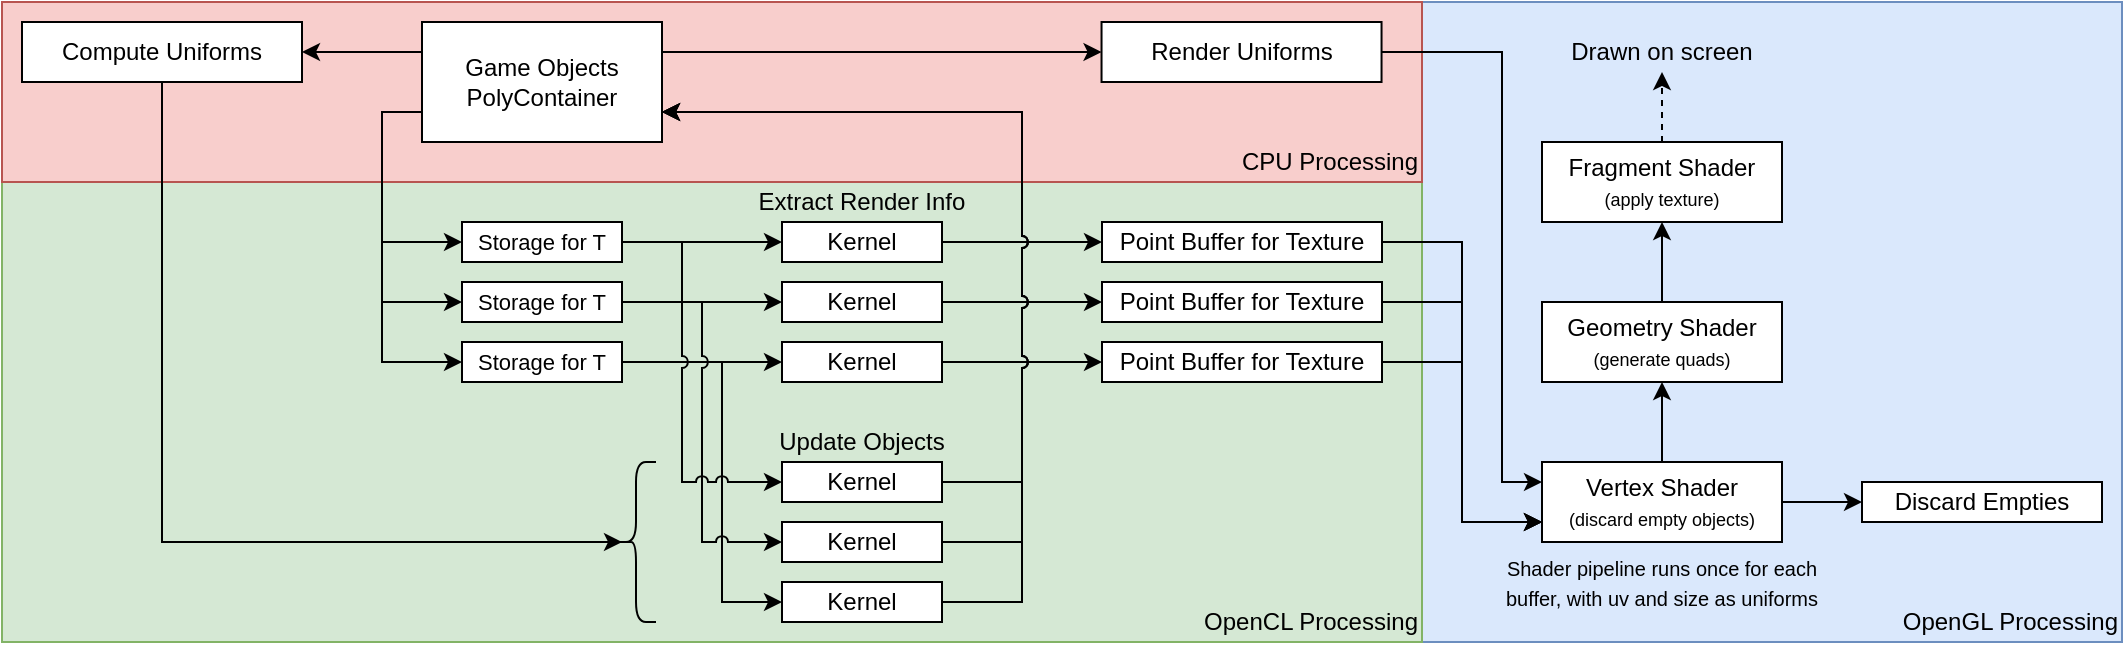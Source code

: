 <mxfile version="12.4.3" type="device" pages="1"><diagram id="Ybi0w5nnjkraK5lsjPgO" name="Page-1"><mxGraphModel dx="1390" dy="292" grid="1" gridSize="10" guides="1" tooltips="1" connect="1" arrows="1" fold="1" page="1" pageScale="1" pageWidth="827" pageHeight="1169" math="0" shadow="0"><root><mxCell id="0"/><mxCell id="1" parent="0"/><mxCell id="ULYte_mJELi2T6EGJLTI-84" value="" style="rounded=0;whiteSpace=wrap;html=1;fillColor=#dae8fc;strokeColor=#6c8ebf;" vertex="1" parent="1"><mxGeometry x="600" y="170" width="350" height="320" as="geometry"/></mxCell><mxCell id="ULYte_mJELi2T6EGJLTI-82" value="" style="rounded=0;whiteSpace=wrap;html=1;fillColor=#d5e8d4;strokeColor=#82b366;" vertex="1" parent="1"><mxGeometry x="-110" y="260" width="710" height="230" as="geometry"/></mxCell><mxCell id="ULYte_mJELi2T6EGJLTI-80" value="" style="rounded=0;whiteSpace=wrap;html=1;fillColor=#f8cecc;strokeColor=#b85450;" vertex="1" parent="1"><mxGeometry x="-110" y="170" width="710" height="90" as="geometry"/></mxCell><mxCell id="ULYte_mJELi2T6EGJLTI-43" style="edgeStyle=orthogonalEdgeStyle;rounded=0;jumpStyle=arc;orthogonalLoop=1;jettySize=auto;html=1;exitX=1;exitY=0.5;exitDx=0;exitDy=0;entryX=0;entryY=0.5;entryDx=0;entryDy=0;" edge="1" parent="1" source="ULYte_mJELi2T6EGJLTI-10" target="ULYte_mJELi2T6EGJLTI-39"><mxGeometry relative="1" as="geometry"><Array as="points"><mxPoint x="250" y="350"/><mxPoint x="250" y="470"/></Array></mxGeometry></mxCell><mxCell id="ULYte_mJELi2T6EGJLTI-26" style="edgeStyle=orthogonalEdgeStyle;rounded=0;orthogonalLoop=1;jettySize=auto;html=1;exitX=1;exitY=0.5;exitDx=0;exitDy=0;" edge="1" parent="1" source="ULYte_mJELi2T6EGJLTI-10" target="ULYte_mJELi2T6EGJLTI-23"><mxGeometry relative="1" as="geometry"/></mxCell><mxCell id="ULYte_mJELi2T6EGJLTI-42" style="edgeStyle=orthogonalEdgeStyle;rounded=0;jumpStyle=arc;orthogonalLoop=1;jettySize=auto;html=1;exitX=1;exitY=0.5;exitDx=0;exitDy=0;entryX=0;entryY=0.5;entryDx=0;entryDy=0;" edge="1" parent="1" source="ULYte_mJELi2T6EGJLTI-9" target="ULYte_mJELi2T6EGJLTI-38"><mxGeometry relative="1" as="geometry"/></mxCell><mxCell id="ULYte_mJELi2T6EGJLTI-24" style="edgeStyle=orthogonalEdgeStyle;rounded=0;orthogonalLoop=1;jettySize=auto;html=1;exitX=1;exitY=0.5;exitDx=0;exitDy=0;entryX=0;entryY=0.5;entryDx=0;entryDy=0;" edge="1" parent="1" source="ULYte_mJELi2T6EGJLTI-6" target="ULYte_mJELi2T6EGJLTI-21"><mxGeometry relative="1" as="geometry"/></mxCell><mxCell id="ULYte_mJELi2T6EGJLTI-6" value="&lt;font style=&quot;font-size: 11px&quot;&gt;Storage for T&lt;/font&gt;" style="rounded=0;whiteSpace=wrap;html=1;" vertex="1" parent="1"><mxGeometry x="120" y="280" width="80" height="20" as="geometry"/></mxCell><mxCell id="ULYte_mJELi2T6EGJLTI-25" style="edgeStyle=orthogonalEdgeStyle;rounded=0;orthogonalLoop=1;jettySize=auto;html=1;exitX=1;exitY=0.5;exitDx=0;exitDy=0;entryX=0;entryY=0.5;entryDx=0;entryDy=0;" edge="1" parent="1" source="ULYte_mJELi2T6EGJLTI-9" target="ULYte_mJELi2T6EGJLTI-22"><mxGeometry relative="1" as="geometry"/></mxCell><mxCell id="ULYte_mJELi2T6EGJLTI-9" value="&lt;span style=&quot;white-space: normal&quot;&gt;&lt;font style=&quot;font-size: 11px&quot;&gt;Storage for T&lt;/font&gt;&lt;/span&gt;" style="rounded=0;whiteSpace=wrap;html=1;" vertex="1" parent="1"><mxGeometry x="120" y="310" width="80" height="20" as="geometry"/></mxCell><mxCell id="ULYte_mJELi2T6EGJLTI-10" value="&lt;span style=&quot;white-space: normal&quot;&gt;&lt;font style=&quot;font-size: 11px&quot;&gt;Storage for T&lt;/font&gt;&lt;/span&gt;" style="rounded=0;whiteSpace=wrap;html=1;" vertex="1" parent="1"><mxGeometry x="120" y="340" width="80" height="20" as="geometry"/></mxCell><mxCell id="ULYte_mJELi2T6EGJLTI-66" style="edgeStyle=orthogonalEdgeStyle;rounded=0;jumpStyle=arc;orthogonalLoop=1;jettySize=auto;html=1;exitX=0;exitY=0.75;exitDx=0;exitDy=0;entryX=0;entryY=0.5;entryDx=0;entryDy=0;" edge="1" parent="1" source="ULYte_mJELi2T6EGJLTI-11" target="ULYte_mJELi2T6EGJLTI-6"><mxGeometry relative="1" as="geometry"/></mxCell><mxCell id="ULYte_mJELi2T6EGJLTI-67" style="edgeStyle=orthogonalEdgeStyle;rounded=0;jumpStyle=arc;orthogonalLoop=1;jettySize=auto;html=1;exitX=0;exitY=0.75;exitDx=0;exitDy=0;entryX=0;entryY=0.5;entryDx=0;entryDy=0;" edge="1" parent="1" source="ULYte_mJELi2T6EGJLTI-11" target="ULYte_mJELi2T6EGJLTI-9"><mxGeometry relative="1" as="geometry"/></mxCell><mxCell id="ULYte_mJELi2T6EGJLTI-68" style="edgeStyle=orthogonalEdgeStyle;rounded=0;jumpStyle=arc;orthogonalLoop=1;jettySize=auto;html=1;exitX=0;exitY=0.75;exitDx=0;exitDy=0;entryX=0;entryY=0.5;entryDx=0;entryDy=0;" edge="1" parent="1" source="ULYte_mJELi2T6EGJLTI-11" target="ULYte_mJELi2T6EGJLTI-10"><mxGeometry relative="1" as="geometry"/></mxCell><mxCell id="ULYte_mJELi2T6EGJLTI-70" style="edgeStyle=orthogonalEdgeStyle;rounded=0;jumpStyle=arc;orthogonalLoop=1;jettySize=auto;html=1;exitX=1;exitY=0.25;exitDx=0;exitDy=0;entryX=0;entryY=0.5;entryDx=0;entryDy=0;" edge="1" parent="1" source="ULYte_mJELi2T6EGJLTI-11" target="ULYte_mJELi2T6EGJLTI-69"><mxGeometry relative="1" as="geometry"/></mxCell><mxCell id="ULYte_mJELi2T6EGJLTI-77" style="edgeStyle=orthogonalEdgeStyle;rounded=0;jumpStyle=arc;orthogonalLoop=1;jettySize=auto;html=1;exitX=0;exitY=0.25;exitDx=0;exitDy=0;entryX=1;entryY=0.5;entryDx=0;entryDy=0;" edge="1" parent="1" source="ULYte_mJELi2T6EGJLTI-11" target="ULYte_mJELi2T6EGJLTI-76"><mxGeometry relative="1" as="geometry"/></mxCell><mxCell id="ULYte_mJELi2T6EGJLTI-11" value="Game Objects&lt;br&gt;PolyContainer" style="rounded=0;whiteSpace=wrap;html=1;" vertex="1" parent="1"><mxGeometry x="100" y="180" width="120" height="60" as="geometry"/></mxCell><mxCell id="ULYte_mJELi2T6EGJLTI-33" style="edgeStyle=orthogonalEdgeStyle;rounded=0;orthogonalLoop=1;jettySize=auto;html=1;exitX=1;exitY=0.5;exitDx=0;exitDy=0;entryX=0;entryY=0.5;entryDx=0;entryDy=0;" edge="1" parent="1" source="ULYte_mJELi2T6EGJLTI-21" target="ULYte_mJELi2T6EGJLTI-30"><mxGeometry relative="1" as="geometry"/></mxCell><mxCell id="ULYte_mJELi2T6EGJLTI-21" value="Kernel" style="rounded=0;whiteSpace=wrap;html=1;" vertex="1" parent="1"><mxGeometry x="280" y="280" width="80" height="20" as="geometry"/></mxCell><mxCell id="ULYte_mJELi2T6EGJLTI-35" style="edgeStyle=orthogonalEdgeStyle;rounded=0;orthogonalLoop=1;jettySize=auto;html=1;exitX=1;exitY=0.5;exitDx=0;exitDy=0;entryX=0;entryY=0.5;entryDx=0;entryDy=0;" edge="1" parent="1" source="ULYte_mJELi2T6EGJLTI-22" target="ULYte_mJELi2T6EGJLTI-31"><mxGeometry relative="1" as="geometry"/></mxCell><mxCell id="ULYte_mJELi2T6EGJLTI-22" value="Kernel" style="rounded=0;whiteSpace=wrap;html=1;" vertex="1" parent="1"><mxGeometry x="280" y="310" width="80" height="20" as="geometry"/></mxCell><mxCell id="ULYte_mJELi2T6EGJLTI-36" style="edgeStyle=orthogonalEdgeStyle;rounded=0;orthogonalLoop=1;jettySize=auto;html=1;exitX=1;exitY=0.5;exitDx=0;exitDy=0;entryX=0;entryY=0.5;entryDx=0;entryDy=0;" edge="1" parent="1" source="ULYte_mJELi2T6EGJLTI-23" target="ULYte_mJELi2T6EGJLTI-32"><mxGeometry relative="1" as="geometry"/></mxCell><mxCell id="ULYte_mJELi2T6EGJLTI-23" value="Kernel" style="rounded=0;whiteSpace=wrap;html=1;" vertex="1" parent="1"><mxGeometry x="280" y="340" width="80" height="20" as="geometry"/></mxCell><mxCell id="ULYte_mJELi2T6EGJLTI-28" value="Extract Render Info" style="text;html=1;strokeColor=none;fillColor=none;align=center;verticalAlign=middle;whiteSpace=wrap;rounded=0;" vertex="1" parent="1"><mxGeometry x="260" y="260" width="120" height="20" as="geometry"/></mxCell><mxCell id="ULYte_mJELi2T6EGJLTI-72" style="edgeStyle=orthogonalEdgeStyle;rounded=0;jumpStyle=arc;orthogonalLoop=1;jettySize=auto;html=1;exitX=1;exitY=0.5;exitDx=0;exitDy=0;entryX=0;entryY=0.75;entryDx=0;entryDy=0;" edge="1" parent="1" source="ULYte_mJELi2T6EGJLTI-30" target="ULYte_mJELi2T6EGJLTI-49"><mxGeometry relative="1" as="geometry"/></mxCell><mxCell id="ULYte_mJELi2T6EGJLTI-30" value="Point Buffer for Texture" style="rounded=0;whiteSpace=wrap;html=1;" vertex="1" parent="1"><mxGeometry x="440" y="280" width="140" height="20" as="geometry"/></mxCell><mxCell id="ULYte_mJELi2T6EGJLTI-73" style="edgeStyle=orthogonalEdgeStyle;rounded=0;jumpStyle=arc;orthogonalLoop=1;jettySize=auto;html=1;exitX=1;exitY=0.5;exitDx=0;exitDy=0;entryX=0;entryY=0.75;entryDx=0;entryDy=0;" edge="1" parent="1" source="ULYte_mJELi2T6EGJLTI-31" target="ULYte_mJELi2T6EGJLTI-49"><mxGeometry relative="1" as="geometry"/></mxCell><mxCell id="ULYte_mJELi2T6EGJLTI-31" value="Point Buffer for Texture" style="rounded=0;whiteSpace=wrap;html=1;" vertex="1" parent="1"><mxGeometry x="440" y="310" width="140" height="20" as="geometry"/></mxCell><mxCell id="ULYte_mJELi2T6EGJLTI-74" style="edgeStyle=orthogonalEdgeStyle;rounded=0;jumpStyle=arc;orthogonalLoop=1;jettySize=auto;html=1;exitX=1;exitY=0.5;exitDx=0;exitDy=0;entryX=0;entryY=0.75;entryDx=0;entryDy=0;" edge="1" parent="1" source="ULYte_mJELi2T6EGJLTI-32" target="ULYte_mJELi2T6EGJLTI-49"><mxGeometry relative="1" as="geometry"/></mxCell><mxCell id="ULYte_mJELi2T6EGJLTI-32" value="Point Buffer for Texture" style="rounded=0;whiteSpace=wrap;html=1;" vertex="1" parent="1"><mxGeometry x="440" y="340" width="140" height="20" as="geometry"/></mxCell><mxCell id="ULYte_mJELi2T6EGJLTI-63" style="edgeStyle=orthogonalEdgeStyle;rounded=0;jumpStyle=arc;orthogonalLoop=1;jettySize=auto;html=1;exitX=1;exitY=0.5;exitDx=0;exitDy=0;entryX=1;entryY=0.75;entryDx=0;entryDy=0;" edge="1" parent="1" source="ULYte_mJELi2T6EGJLTI-37" target="ULYte_mJELi2T6EGJLTI-11"><mxGeometry relative="1" as="geometry"><Array as="points"><mxPoint x="400" y="410"/><mxPoint x="400" y="225"/></Array></mxGeometry></mxCell><mxCell id="ULYte_mJELi2T6EGJLTI-37" value="Kernel" style="rounded=0;whiteSpace=wrap;html=1;" vertex="1" parent="1"><mxGeometry x="280" y="400" width="80" height="20" as="geometry"/></mxCell><mxCell id="ULYte_mJELi2T6EGJLTI-64" style="edgeStyle=orthogonalEdgeStyle;rounded=0;jumpStyle=arc;orthogonalLoop=1;jettySize=auto;html=1;exitX=1;exitY=0.5;exitDx=0;exitDy=0;entryX=1;entryY=0.75;entryDx=0;entryDy=0;" edge="1" parent="1" source="ULYte_mJELi2T6EGJLTI-38" target="ULYte_mJELi2T6EGJLTI-11"><mxGeometry relative="1" as="geometry"><Array as="points"><mxPoint x="400" y="440"/><mxPoint x="400" y="225"/></Array></mxGeometry></mxCell><mxCell id="ULYte_mJELi2T6EGJLTI-38" value="Kernel" style="rounded=0;whiteSpace=wrap;html=1;" vertex="1" parent="1"><mxGeometry x="280" y="430" width="80" height="20" as="geometry"/></mxCell><mxCell id="ULYte_mJELi2T6EGJLTI-65" style="edgeStyle=orthogonalEdgeStyle;rounded=0;jumpStyle=arc;orthogonalLoop=1;jettySize=auto;html=1;exitX=1;exitY=0.5;exitDx=0;exitDy=0;entryX=1;entryY=0.75;entryDx=0;entryDy=0;" edge="1" parent="1" source="ULYte_mJELi2T6EGJLTI-39" target="ULYte_mJELi2T6EGJLTI-11"><mxGeometry relative="1" as="geometry"><Array as="points"><mxPoint x="400" y="470"/><mxPoint x="400" y="225"/></Array></mxGeometry></mxCell><mxCell id="ULYte_mJELi2T6EGJLTI-39" value="Kernel" style="rounded=0;whiteSpace=wrap;html=1;" vertex="1" parent="1"><mxGeometry x="280" y="460" width="80" height="20" as="geometry"/></mxCell><mxCell id="ULYte_mJELi2T6EGJLTI-40" value="Update Objects" style="text;html=1;strokeColor=none;fillColor=none;align=center;verticalAlign=middle;whiteSpace=wrap;rounded=0;" vertex="1" parent="1"><mxGeometry x="260" y="380" width="120" height="20" as="geometry"/></mxCell><mxCell id="ULYte_mJELi2T6EGJLTI-41" style="edgeStyle=orthogonalEdgeStyle;rounded=0;orthogonalLoop=1;jettySize=auto;html=1;exitX=1;exitY=0.5;exitDx=0;exitDy=0;entryX=0;entryY=0.5;entryDx=0;entryDy=0;jumpStyle=arc;" edge="1" parent="1" source="ULYte_mJELi2T6EGJLTI-6" target="ULYte_mJELi2T6EGJLTI-37"><mxGeometry relative="1" as="geometry"><Array as="points"><mxPoint x="230" y="290"/><mxPoint x="230" y="410"/></Array></mxGeometry></mxCell><mxCell id="ULYte_mJELi2T6EGJLTI-51" style="edgeStyle=orthogonalEdgeStyle;rounded=0;jumpStyle=arc;orthogonalLoop=1;jettySize=auto;html=1;exitX=1;exitY=0.5;exitDx=0;exitDy=0;entryX=0;entryY=0.5;entryDx=0;entryDy=0;" edge="1" parent="1" source="ULYte_mJELi2T6EGJLTI-49" target="ULYte_mJELi2T6EGJLTI-50"><mxGeometry relative="1" as="geometry"/></mxCell><mxCell id="ULYte_mJELi2T6EGJLTI-54" style="edgeStyle=orthogonalEdgeStyle;rounded=0;jumpStyle=arc;orthogonalLoop=1;jettySize=auto;html=1;exitX=0.5;exitY=0;exitDx=0;exitDy=0;entryX=0.5;entryY=1;entryDx=0;entryDy=0;" edge="1" parent="1" source="ULYte_mJELi2T6EGJLTI-49" target="ULYte_mJELi2T6EGJLTI-52"><mxGeometry relative="1" as="geometry"/></mxCell><mxCell id="ULYte_mJELi2T6EGJLTI-49" value="Vertex Shader&lt;br&gt;&lt;font style=&quot;font-size: 9px&quot;&gt;(discard empty objects)&lt;/font&gt;" style="rounded=0;whiteSpace=wrap;html=1;" vertex="1" parent="1"><mxGeometry x="660" y="400" width="120" height="40" as="geometry"/></mxCell><mxCell id="ULYte_mJELi2T6EGJLTI-50" value="Discard Empties" style="rounded=0;whiteSpace=wrap;html=1;" vertex="1" parent="1"><mxGeometry x="820" y="410" width="120" height="20" as="geometry"/></mxCell><mxCell id="ULYte_mJELi2T6EGJLTI-55" style="edgeStyle=orthogonalEdgeStyle;rounded=0;jumpStyle=arc;orthogonalLoop=1;jettySize=auto;html=1;exitX=0.5;exitY=0;exitDx=0;exitDy=0;entryX=0.5;entryY=1;entryDx=0;entryDy=0;" edge="1" parent="1" source="ULYte_mJELi2T6EGJLTI-52" target="ULYte_mJELi2T6EGJLTI-53"><mxGeometry relative="1" as="geometry"/></mxCell><mxCell id="ULYte_mJELi2T6EGJLTI-52" value="Geometry Shader&lt;br&gt;&lt;font style=&quot;font-size: 9px&quot;&gt;(generate quads)&lt;/font&gt;" style="rounded=0;whiteSpace=wrap;html=1;" vertex="1" parent="1"><mxGeometry x="660" y="320" width="120" height="40" as="geometry"/></mxCell><mxCell id="ULYte_mJELi2T6EGJLTI-57" style="edgeStyle=orthogonalEdgeStyle;rounded=0;jumpStyle=arc;orthogonalLoop=1;jettySize=auto;html=1;exitX=0.5;exitY=0;exitDx=0;exitDy=0;entryX=0.5;entryY=1;entryDx=0;entryDy=0;dashed=1;" edge="1" parent="1" source="ULYte_mJELi2T6EGJLTI-53" target="ULYte_mJELi2T6EGJLTI-56"><mxGeometry relative="1" as="geometry"/></mxCell><mxCell id="ULYte_mJELi2T6EGJLTI-53" value="Fragment Shader&lt;br&gt;&lt;font style=&quot;font-size: 9px&quot;&gt;(apply texture)&lt;/font&gt;" style="rounded=0;whiteSpace=wrap;html=1;" vertex="1" parent="1"><mxGeometry x="660" y="240" width="120" height="40" as="geometry"/></mxCell><mxCell id="ULYte_mJELi2T6EGJLTI-56" value="Drawn on screen" style="text;html=1;strokeColor=none;fillColor=none;align=center;verticalAlign=middle;whiteSpace=wrap;rounded=0;" vertex="1" parent="1"><mxGeometry x="660" y="185" width="120" height="20" as="geometry"/></mxCell><mxCell id="ULYte_mJELi2T6EGJLTI-61" value="&lt;font style=&quot;font-size: 10px&quot;&gt;Shader pipeline runs once for each buffer, with uv and size as uniforms&lt;/font&gt;" style="text;html=1;strokeColor=none;fillColor=none;align=center;verticalAlign=middle;whiteSpace=wrap;rounded=0;" vertex="1" parent="1"><mxGeometry x="640" y="440" width="160" height="40" as="geometry"/></mxCell><mxCell id="ULYte_mJELi2T6EGJLTI-75" style="edgeStyle=orthogonalEdgeStyle;rounded=0;jumpStyle=arc;orthogonalLoop=1;jettySize=auto;html=1;exitX=1;exitY=0.5;exitDx=0;exitDy=0;entryX=0;entryY=0.25;entryDx=0;entryDy=0;" edge="1" parent="1" source="ULYte_mJELi2T6EGJLTI-69" target="ULYte_mJELi2T6EGJLTI-49"><mxGeometry relative="1" as="geometry"><Array as="points"><mxPoint x="640" y="195"/><mxPoint x="640" y="410"/></Array></mxGeometry></mxCell><mxCell id="ULYte_mJELi2T6EGJLTI-69" value="Render Uniforms" style="rounded=0;whiteSpace=wrap;html=1;" vertex="1" parent="1"><mxGeometry x="439.77" y="180" width="140" height="30" as="geometry"/></mxCell><mxCell id="ULYte_mJELi2T6EGJLTI-78" style="edgeStyle=orthogonalEdgeStyle;rounded=0;jumpStyle=arc;orthogonalLoop=1;jettySize=auto;html=1;exitX=0.5;exitY=1;exitDx=0;exitDy=0;endArrow=classic;endFill=1;" edge="1" parent="1" source="ULYte_mJELi2T6EGJLTI-76"><mxGeometry relative="1" as="geometry"><mxPoint x="200" y="440" as="targetPoint"/><Array as="points"><mxPoint x="-30" y="440"/></Array></mxGeometry></mxCell><mxCell id="ULYte_mJELi2T6EGJLTI-76" value="Compute Uniforms" style="rounded=0;whiteSpace=wrap;html=1;" vertex="1" parent="1"><mxGeometry x="-100" y="180" width="140" height="30" as="geometry"/></mxCell><mxCell id="ULYte_mJELi2T6EGJLTI-79" value="" style="shape=curlyBracket;whiteSpace=wrap;html=1;rounded=1;" vertex="1" parent="1"><mxGeometry x="197" y="400" width="20" height="80" as="geometry"/></mxCell><mxCell id="ULYte_mJELi2T6EGJLTI-81" value="CPU Processing" style="text;html=1;strokeColor=none;fillColor=none;align=right;verticalAlign=middle;whiteSpace=wrap;rounded=0;" vertex="1" parent="1"><mxGeometry x="420" y="240" width="180" height="20" as="geometry"/></mxCell><mxCell id="ULYte_mJELi2T6EGJLTI-83" value="OpenCL Processing" style="text;html=1;strokeColor=none;fillColor=none;align=right;verticalAlign=middle;whiteSpace=wrap;rounded=0;" vertex="1" parent="1"><mxGeometry x="420" y="470" width="180" height="20" as="geometry"/></mxCell><mxCell id="ULYte_mJELi2T6EGJLTI-86" value="OpenGL Processing" style="text;html=1;strokeColor=none;fillColor=none;align=right;verticalAlign=middle;whiteSpace=wrap;rounded=0;" vertex="1" parent="1"><mxGeometry x="600" y="470" width="350" height="20" as="geometry"/></mxCell></root></mxGraphModel></diagram></mxfile>